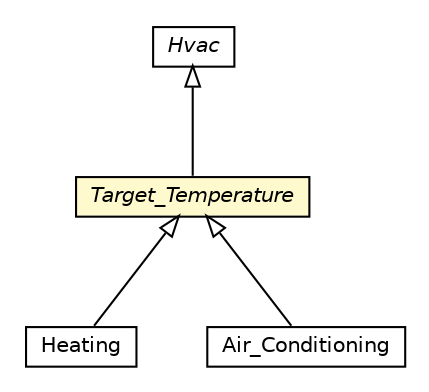 #!/usr/local/bin/dot
#
# Class diagram 
# Generated by UMLGraph version R5_6-24-gf6e263 (http://www.umlgraph.org/)
#

digraph G {
	edge [fontname="Helvetica",fontsize=10,labelfontname="Helvetica",labelfontsize=10];
	node [fontname="Helvetica",fontsize=10,shape=plaintext];
	nodesep=0.25;
	ranksep=0.5;
	// org.universAAL.ontology.hvac.Heating
	c361205 [label=<<table title="org.universAAL.ontology.hvac.Heating" border="0" cellborder="1" cellspacing="0" cellpadding="2" port="p" href="./Heating.html">
		<tr><td><table border="0" cellspacing="0" cellpadding="1">
<tr><td align="center" balign="center"> Heating </td></tr>
		</table></td></tr>
		</table>>, URL="./Heating.html", fontname="Helvetica", fontcolor="black", fontsize=10.0];
	// org.universAAL.ontology.hvac.Hvac
	c361208 [label=<<table title="org.universAAL.ontology.hvac.Hvac" border="0" cellborder="1" cellspacing="0" cellpadding="2" port="p" href="./Hvac.html">
		<tr><td><table border="0" cellspacing="0" cellpadding="1">
<tr><td align="center" balign="center"><font face="Helvetica-Oblique"> Hvac </font></td></tr>
		</table></td></tr>
		</table>>, URL="./Hvac.html", fontname="Helvetica", fontcolor="black", fontsize=10.0];
	// org.universAAL.ontology.hvac.Target_Temperature
	c361209 [label=<<table title="org.universAAL.ontology.hvac.Target_Temperature" border="0" cellborder="1" cellspacing="0" cellpadding="2" port="p" bgcolor="lemonChiffon" href="./Target_Temperature.html">
		<tr><td><table border="0" cellspacing="0" cellpadding="1">
<tr><td align="center" balign="center"><font face="Helvetica-Oblique"> Target_Temperature </font></td></tr>
		</table></td></tr>
		</table>>, URL="./Target_Temperature.html", fontname="Helvetica", fontcolor="black", fontsize=10.0];
	// org.universAAL.ontology.hvac.Air_Conditioning
	c361210 [label=<<table title="org.universAAL.ontology.hvac.Air_Conditioning" border="0" cellborder="1" cellspacing="0" cellpadding="2" port="p" href="./Air_Conditioning.html">
		<tr><td><table border="0" cellspacing="0" cellpadding="1">
<tr><td align="center" balign="center"> Air_Conditioning </td></tr>
		</table></td></tr>
		</table>>, URL="./Air_Conditioning.html", fontname="Helvetica", fontcolor="black", fontsize=10.0];
	//org.universAAL.ontology.hvac.Heating extends org.universAAL.ontology.hvac.Target_Temperature
	c361209:p -> c361205:p [dir=back,arrowtail=empty];
	//org.universAAL.ontology.hvac.Target_Temperature extends org.universAAL.ontology.hvac.Hvac
	c361208:p -> c361209:p [dir=back,arrowtail=empty];
	//org.universAAL.ontology.hvac.Air_Conditioning extends org.universAAL.ontology.hvac.Target_Temperature
	c361209:p -> c361210:p [dir=back,arrowtail=empty];
}

